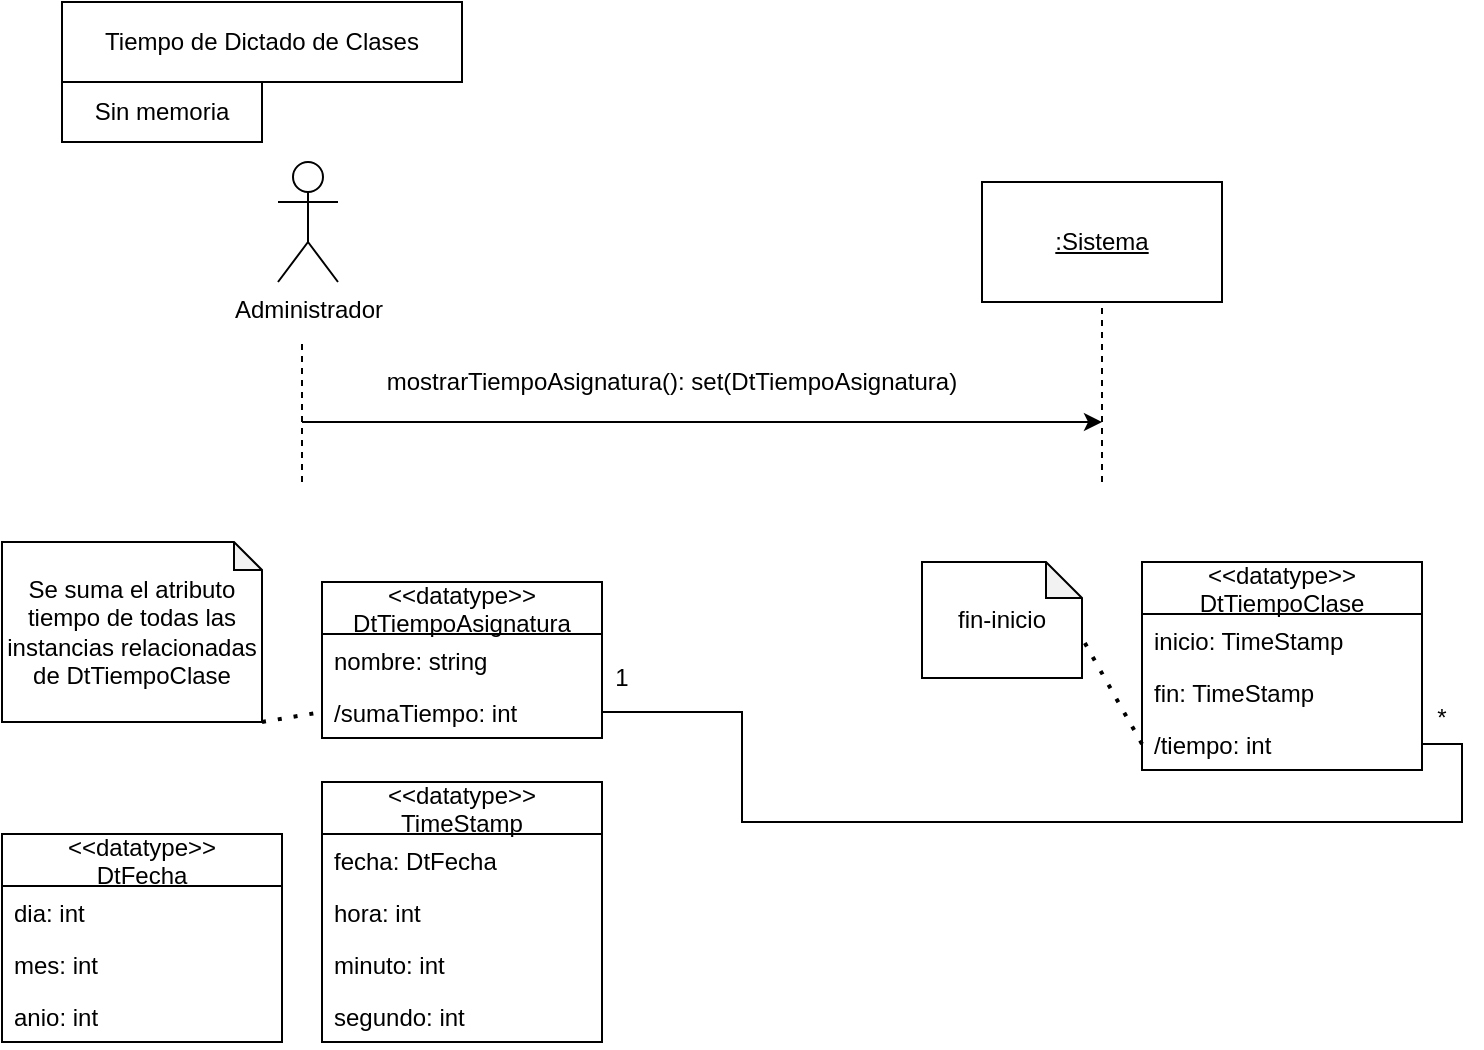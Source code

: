 <mxfile version="14.6.11" type="device"><diagram id="mvzeOfVqD4LBQy5HJgOF" name="Page-1"><mxGraphModel dx="1088" dy="1653" grid="1" gridSize="10" guides="1" tooltips="1" connect="1" arrows="1" fold="1" page="1" pageScale="1" pageWidth="827" pageHeight="1169" math="0" shadow="0"><root><mxCell id="0"/><mxCell id="1" parent="0"/><mxCell id="IJ3_Yg-lfCD066pR8_Pm-1" value="Administrador" style="shape=umlActor;verticalLabelPosition=bottom;verticalAlign=top;html=1;outlineConnect=0;" parent="1" vertex="1"><mxGeometry x="148" y="10" width="30" height="60" as="geometry"/></mxCell><mxCell id="IJ3_Yg-lfCD066pR8_Pm-2" value="&lt;u&gt;:Sistema&lt;/u&gt;" style="rounded=0;whiteSpace=wrap;html=1;" parent="1" vertex="1"><mxGeometry x="500" y="20" width="120" height="60" as="geometry"/></mxCell><mxCell id="IJ3_Yg-lfCD066pR8_Pm-3" value="" style="endArrow=none;dashed=1;html=1;" parent="1" edge="1"><mxGeometry width="50" height="50" relative="1" as="geometry"><mxPoint x="160" y="170" as="sourcePoint"/><mxPoint x="160" y="100" as="targetPoint"/></mxGeometry></mxCell><mxCell id="IJ3_Yg-lfCD066pR8_Pm-4" value="" style="endArrow=none;dashed=1;html=1;" parent="1" edge="1"><mxGeometry width="50" height="50" relative="1" as="geometry"><mxPoint x="560" y="170" as="sourcePoint"/><mxPoint x="560" y="80" as="targetPoint"/></mxGeometry></mxCell><mxCell id="IJ3_Yg-lfCD066pR8_Pm-8" value="" style="endArrow=classic;html=1;" parent="1" edge="1"><mxGeometry width="50" height="50" relative="1" as="geometry"><mxPoint x="160" y="140" as="sourcePoint"/><mxPoint x="560" y="140" as="targetPoint"/></mxGeometry></mxCell><mxCell id="IJ3_Yg-lfCD066pR8_Pm-10" value="mostrarTiempoAsignatura(): set(DtTiempoAsignatura)" style="text;html=1;strokeColor=none;fillColor=none;align=center;verticalAlign=middle;whiteSpace=wrap;rounded=0;" parent="1" vertex="1"><mxGeometry x="200" y="110" width="290" height="20" as="geometry"/></mxCell><mxCell id="QaaQ7dhWNZD6G4InRTXW-9" style="edgeStyle=orthogonalEdgeStyle;rounded=0;orthogonalLoop=1;jettySize=auto;html=1;entryX=1;entryY=0.5;entryDx=0;entryDy=0;endArrow=none;endFill=0;exitX=1;exitY=0.5;exitDx=0;exitDy=0;" edge="1" parent="1" source="QaaQ7dhWNZD6G4InRTXW-12" target="QaaQ7dhWNZD6G4InRTXW-5"><mxGeometry relative="1" as="geometry"><mxPoint x="320" y="270" as="sourcePoint"/><Array as="points"><mxPoint x="380" y="285"/><mxPoint x="380" y="340"/><mxPoint x="740" y="340"/><mxPoint x="740" y="301"/></Array></mxGeometry></mxCell><mxCell id="IJ3_Yg-lfCD066pR8_Pm-12" value="Se suma el atributo tiempo de todas las instancias relacionadas de DtTiempoClase" style="shape=note;whiteSpace=wrap;html=1;backgroundOutline=1;darkOpacity=0.05;size=14;" parent="1" vertex="1"><mxGeometry x="10" y="200" width="130" height="90" as="geometry"/></mxCell><mxCell id="IJ3_Yg-lfCD066pR8_Pm-13" value="" style="endArrow=none;dashed=1;html=1;dashPattern=1 3;strokeWidth=2;exitX=1;exitY=1;exitDx=0;exitDy=0;exitPerimeter=0;entryX=0;entryY=0.5;entryDx=0;entryDy=0;" parent="1" source="IJ3_Yg-lfCD066pR8_Pm-12" target="QaaQ7dhWNZD6G4InRTXW-12" edge="1"><mxGeometry width="50" height="50" relative="1" as="geometry"><mxPoint x="460" y="140" as="sourcePoint"/><mxPoint x="150" y="300" as="targetPoint"/></mxGeometry></mxCell><mxCell id="QaaQ7dhWNZD6G4InRTXW-1" value="&lt;&lt;datatype&gt;&gt;&#10;DtTiempoClase" style="swimlane;fontStyle=0;childLayout=stackLayout;horizontal=1;startSize=26;fillColor=none;horizontalStack=0;resizeParent=1;resizeParentMax=0;resizeLast=0;collapsible=1;marginBottom=0;" vertex="1" parent="1"><mxGeometry x="580" y="210" width="140" height="104" as="geometry"/></mxCell><mxCell id="QaaQ7dhWNZD6G4InRTXW-2" value="inicio: TimeStamp" style="text;strokeColor=none;fillColor=none;align=left;verticalAlign=top;spacingLeft=4;spacingRight=4;overflow=hidden;rotatable=0;points=[[0,0.5],[1,0.5]];portConstraint=eastwest;" vertex="1" parent="QaaQ7dhWNZD6G4InRTXW-1"><mxGeometry y="26" width="140" height="26" as="geometry"/></mxCell><mxCell id="QaaQ7dhWNZD6G4InRTXW-6" value="fin: TimeStamp" style="text;strokeColor=none;fillColor=none;align=left;verticalAlign=top;spacingLeft=4;spacingRight=4;overflow=hidden;rotatable=0;points=[[0,0.5],[1,0.5]];portConstraint=eastwest;" vertex="1" parent="QaaQ7dhWNZD6G4InRTXW-1"><mxGeometry y="52" width="140" height="26" as="geometry"/></mxCell><mxCell id="QaaQ7dhWNZD6G4InRTXW-5" value="/tiempo: int" style="text;strokeColor=none;fillColor=none;align=left;verticalAlign=top;spacingLeft=4;spacingRight=4;overflow=hidden;rotatable=0;points=[[0,0.5],[1,0.5]];portConstraint=eastwest;" vertex="1" parent="QaaQ7dhWNZD6G4InRTXW-1"><mxGeometry y="78" width="140" height="26" as="geometry"/></mxCell><mxCell id="QaaQ7dhWNZD6G4InRTXW-7" value="fin-inicio" style="shape=note;whiteSpace=wrap;html=1;backgroundOutline=1;darkOpacity=0.05;size=18;" vertex="1" parent="1"><mxGeometry x="470" y="210" width="80" height="58" as="geometry"/></mxCell><mxCell id="QaaQ7dhWNZD6G4InRTXW-8" value="" style="endArrow=none;dashed=1;html=1;dashPattern=1 3;strokeWidth=2;exitX=0;exitY=0.5;exitDx=0;exitDy=0;entryX=0;entryY=0;entryDx=80;entryDy=38;entryPerimeter=0;" edge="1" parent="1" source="QaaQ7dhWNZD6G4InRTXW-5" target="QaaQ7dhWNZD6G4InRTXW-7"><mxGeometry width="50" height="50" relative="1" as="geometry"><mxPoint x="570" y="180" as="sourcePoint"/><mxPoint x="620" y="130" as="targetPoint"/></mxGeometry></mxCell><mxCell id="QaaQ7dhWNZD6G4InRTXW-10" value="&lt;&lt;datatype&gt;&gt;&#10;DtTiempoAsignatura" style="swimlane;fontStyle=0;childLayout=stackLayout;horizontal=1;startSize=26;fillColor=none;horizontalStack=0;resizeParent=1;resizeParentMax=0;resizeLast=0;collapsible=1;marginBottom=0;" vertex="1" parent="1"><mxGeometry x="170" y="220" width="140" height="78" as="geometry"/></mxCell><mxCell id="QaaQ7dhWNZD6G4InRTXW-11" value="nombre: string" style="text;strokeColor=none;fillColor=none;align=left;verticalAlign=top;spacingLeft=4;spacingRight=4;overflow=hidden;rotatable=0;points=[[0,0.5],[1,0.5]];portConstraint=eastwest;" vertex="1" parent="QaaQ7dhWNZD6G4InRTXW-10"><mxGeometry y="26" width="140" height="26" as="geometry"/></mxCell><mxCell id="QaaQ7dhWNZD6G4InRTXW-12" value="/sumaTiempo: int" style="text;strokeColor=none;fillColor=none;align=left;verticalAlign=top;spacingLeft=4;spacingRight=4;overflow=hidden;rotatable=0;points=[[0,0.5],[1,0.5]];portConstraint=eastwest;" vertex="1" parent="QaaQ7dhWNZD6G4InRTXW-10"><mxGeometry y="52" width="140" height="26" as="geometry"/></mxCell><mxCell id="QaaQ7dhWNZD6G4InRTXW-15" value="*" style="text;html=1;strokeColor=none;fillColor=none;align=center;verticalAlign=middle;whiteSpace=wrap;rounded=0;" vertex="1" parent="1"><mxGeometry x="710" y="278" width="40" height="20" as="geometry"/></mxCell><mxCell id="QaaQ7dhWNZD6G4InRTXW-16" value="1" style="text;html=1;strokeColor=none;fillColor=none;align=center;verticalAlign=middle;whiteSpace=wrap;rounded=0;" vertex="1" parent="1"><mxGeometry x="300" y="258" width="40" height="20" as="geometry"/></mxCell><mxCell id="QaaQ7dhWNZD6G4InRTXW-22" value="&lt;&lt;datatype&gt;&gt;&#10;DtFecha" style="swimlane;fontStyle=0;childLayout=stackLayout;horizontal=1;startSize=26;fillColor=none;horizontalStack=0;resizeParent=1;resizeParentMax=0;resizeLast=0;collapsible=1;marginBottom=0;fontSize=12;strokeWidth=1;" vertex="1" parent="1"><mxGeometry x="10" y="346" width="140" height="104" as="geometry"/></mxCell><mxCell id="QaaQ7dhWNZD6G4InRTXW-23" value="dia: int" style="text;strokeColor=none;fillColor=none;align=left;verticalAlign=top;spacingLeft=4;spacingRight=4;overflow=hidden;rotatable=0;points=[[0,0.5],[1,0.5]];portConstraint=eastwest;" vertex="1" parent="QaaQ7dhWNZD6G4InRTXW-22"><mxGeometry y="26" width="140" height="26" as="geometry"/></mxCell><mxCell id="QaaQ7dhWNZD6G4InRTXW-24" value="mes: int" style="text;strokeColor=none;fillColor=none;align=left;verticalAlign=top;spacingLeft=4;spacingRight=4;overflow=hidden;rotatable=0;points=[[0,0.5],[1,0.5]];portConstraint=eastwest;" vertex="1" parent="QaaQ7dhWNZD6G4InRTXW-22"><mxGeometry y="52" width="140" height="26" as="geometry"/></mxCell><mxCell id="QaaQ7dhWNZD6G4InRTXW-25" value="anio: int" style="text;strokeColor=none;fillColor=none;align=left;verticalAlign=top;spacingLeft=4;spacingRight=4;overflow=hidden;rotatable=0;points=[[0,0.5],[1,0.5]];portConstraint=eastwest;" vertex="1" parent="QaaQ7dhWNZD6G4InRTXW-22"><mxGeometry y="78" width="140" height="26" as="geometry"/></mxCell><mxCell id="QaaQ7dhWNZD6G4InRTXW-26" value="&lt;&lt;datatype&gt;&gt;&#10;TimeStamp" style="swimlane;fontStyle=0;childLayout=stackLayout;horizontal=1;startSize=26;fillColor=none;horizontalStack=0;resizeParent=1;resizeParentMax=0;resizeLast=0;collapsible=1;marginBottom=0;fontSize=12;strokeWidth=1;" vertex="1" parent="1"><mxGeometry x="170" y="320" width="140" height="130" as="geometry"/></mxCell><mxCell id="QaaQ7dhWNZD6G4InRTXW-27" value="fecha: DtFecha" style="text;strokeColor=none;fillColor=none;align=left;verticalAlign=top;spacingLeft=4;spacingRight=4;overflow=hidden;rotatable=0;points=[[0,0.5],[1,0.5]];portConstraint=eastwest;" vertex="1" parent="QaaQ7dhWNZD6G4InRTXW-26"><mxGeometry y="26" width="140" height="26" as="geometry"/></mxCell><mxCell id="QaaQ7dhWNZD6G4InRTXW-28" value="hora: int" style="text;strokeColor=none;fillColor=none;align=left;verticalAlign=top;spacingLeft=4;spacingRight=4;overflow=hidden;rotatable=0;points=[[0,0.5],[1,0.5]];portConstraint=eastwest;" vertex="1" parent="QaaQ7dhWNZD6G4InRTXW-26"><mxGeometry y="52" width="140" height="26" as="geometry"/></mxCell><mxCell id="QaaQ7dhWNZD6G4InRTXW-29" value="minuto: int" style="text;strokeColor=none;fillColor=none;align=left;verticalAlign=top;spacingLeft=4;spacingRight=4;overflow=hidden;rotatable=0;points=[[0,0.5],[1,0.5]];portConstraint=eastwest;" vertex="1" parent="QaaQ7dhWNZD6G4InRTXW-26"><mxGeometry y="78" width="140" height="26" as="geometry"/></mxCell><mxCell id="QaaQ7dhWNZD6G4InRTXW-30" value="segundo: int" style="text;strokeColor=none;fillColor=none;align=left;verticalAlign=top;spacingLeft=4;spacingRight=4;overflow=hidden;rotatable=0;points=[[0,0.5],[1,0.5]];portConstraint=eastwest;fontSize=12;" vertex="1" parent="QaaQ7dhWNZD6G4InRTXW-26"><mxGeometry y="104" width="140" height="26" as="geometry"/></mxCell><mxCell id="QaaQ7dhWNZD6G4InRTXW-31" value="Tiempo de Dictado de Clases" style="rounded=0;whiteSpace=wrap;html=1;" vertex="1" parent="1"><mxGeometry x="40" y="-70" width="200" height="40" as="geometry"/></mxCell><mxCell id="QaaQ7dhWNZD6G4InRTXW-32" value="Sin memoria" style="rounded=0;whiteSpace=wrap;html=1;" vertex="1" parent="1"><mxGeometry x="40" y="-30" width="100" height="30" as="geometry"/></mxCell></root></mxGraphModel></diagram></mxfile>